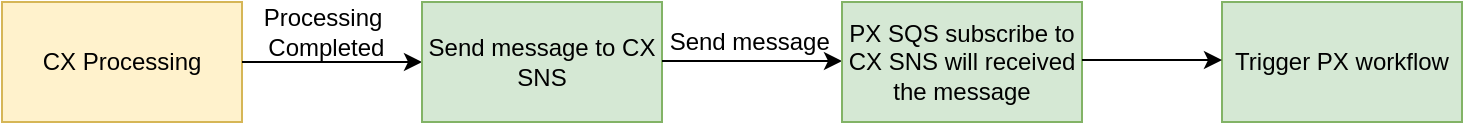 <mxfile version="16.5.2" type="github">
  <diagram id="2Bm0OKxgpscsYZo6_jiS" name="Page-1">
    <mxGraphModel dx="1989" dy="771" grid="1" gridSize="10" guides="1" tooltips="1" connect="1" arrows="1" fold="1" page="1" pageScale="1" pageWidth="850" pageHeight="1100" math="0" shadow="0">
      <root>
        <mxCell id="0" />
        <mxCell id="1" parent="0" />
        <mxCell id="DzUbMmh9D805cYf4m1B1-1" value="CX Processing" style="rounded=0;whiteSpace=wrap;html=1;fillColor=#fff2cc;strokeColor=#d6b656;" vertex="1" parent="1">
          <mxGeometry x="-800" y="190" width="120" height="60" as="geometry" />
        </mxCell>
        <mxCell id="DzUbMmh9D805cYf4m1B1-2" value="" style="endArrow=classic;html=1;rounded=0;" edge="1" parent="1">
          <mxGeometry width="50" height="50" relative="1" as="geometry">
            <mxPoint x="-680" y="220" as="sourcePoint" />
            <mxPoint x="-590" y="220" as="targetPoint" />
          </mxGeometry>
        </mxCell>
        <mxCell id="DzUbMmh9D805cYf4m1B1-3" value="Processing&lt;br&gt;&amp;nbsp;Completed" style="text;html=1;align=center;verticalAlign=middle;resizable=0;points=[];autosize=1;strokeColor=none;fillColor=none;" vertex="1" parent="1">
          <mxGeometry x="-680" y="190" width="80" height="30" as="geometry" />
        </mxCell>
        <mxCell id="DzUbMmh9D805cYf4m1B1-4" value="Send message to CX SNS" style="rounded=0;whiteSpace=wrap;html=1;fillColor=#d5e8d4;strokeColor=#82b366;" vertex="1" parent="1">
          <mxGeometry x="-590" y="190" width="120" height="60" as="geometry" />
        </mxCell>
        <mxCell id="DzUbMmh9D805cYf4m1B1-7" value="Send message&amp;nbsp;" style="text;html=1;align=center;verticalAlign=middle;resizable=0;points=[];autosize=1;strokeColor=none;fillColor=none;" vertex="1" parent="1">
          <mxGeometry x="-475" y="200" width="100" height="20" as="geometry" />
        </mxCell>
        <mxCell id="DzUbMmh9D805cYf4m1B1-8" value="" style="endArrow=classic;html=1;rounded=0;" edge="1" parent="1">
          <mxGeometry width="50" height="50" relative="1" as="geometry">
            <mxPoint x="-470" y="219.5" as="sourcePoint" />
            <mxPoint x="-380" y="219.5" as="targetPoint" />
          </mxGeometry>
        </mxCell>
        <mxCell id="DzUbMmh9D805cYf4m1B1-12" value="PX SQS subscribe to CX SNS will received the message" style="rounded=0;whiteSpace=wrap;html=1;fillColor=#d5e8d4;strokeColor=#82b366;" vertex="1" parent="1">
          <mxGeometry x="-380" y="190" width="120" height="60" as="geometry" />
        </mxCell>
        <mxCell id="DzUbMmh9D805cYf4m1B1-13" value="Trigger PX workflow" style="rounded=0;whiteSpace=wrap;html=1;fillColor=#d5e8d4;strokeColor=#82b366;" vertex="1" parent="1">
          <mxGeometry x="-190" y="190" width="120" height="60" as="geometry" />
        </mxCell>
        <mxCell id="DzUbMmh9D805cYf4m1B1-14" value="" style="endArrow=classic;html=1;rounded=0;" edge="1" parent="1">
          <mxGeometry width="50" height="50" relative="1" as="geometry">
            <mxPoint x="-260" y="219" as="sourcePoint" />
            <mxPoint x="-190" y="219" as="targetPoint" />
          </mxGeometry>
        </mxCell>
      </root>
    </mxGraphModel>
  </diagram>
</mxfile>
